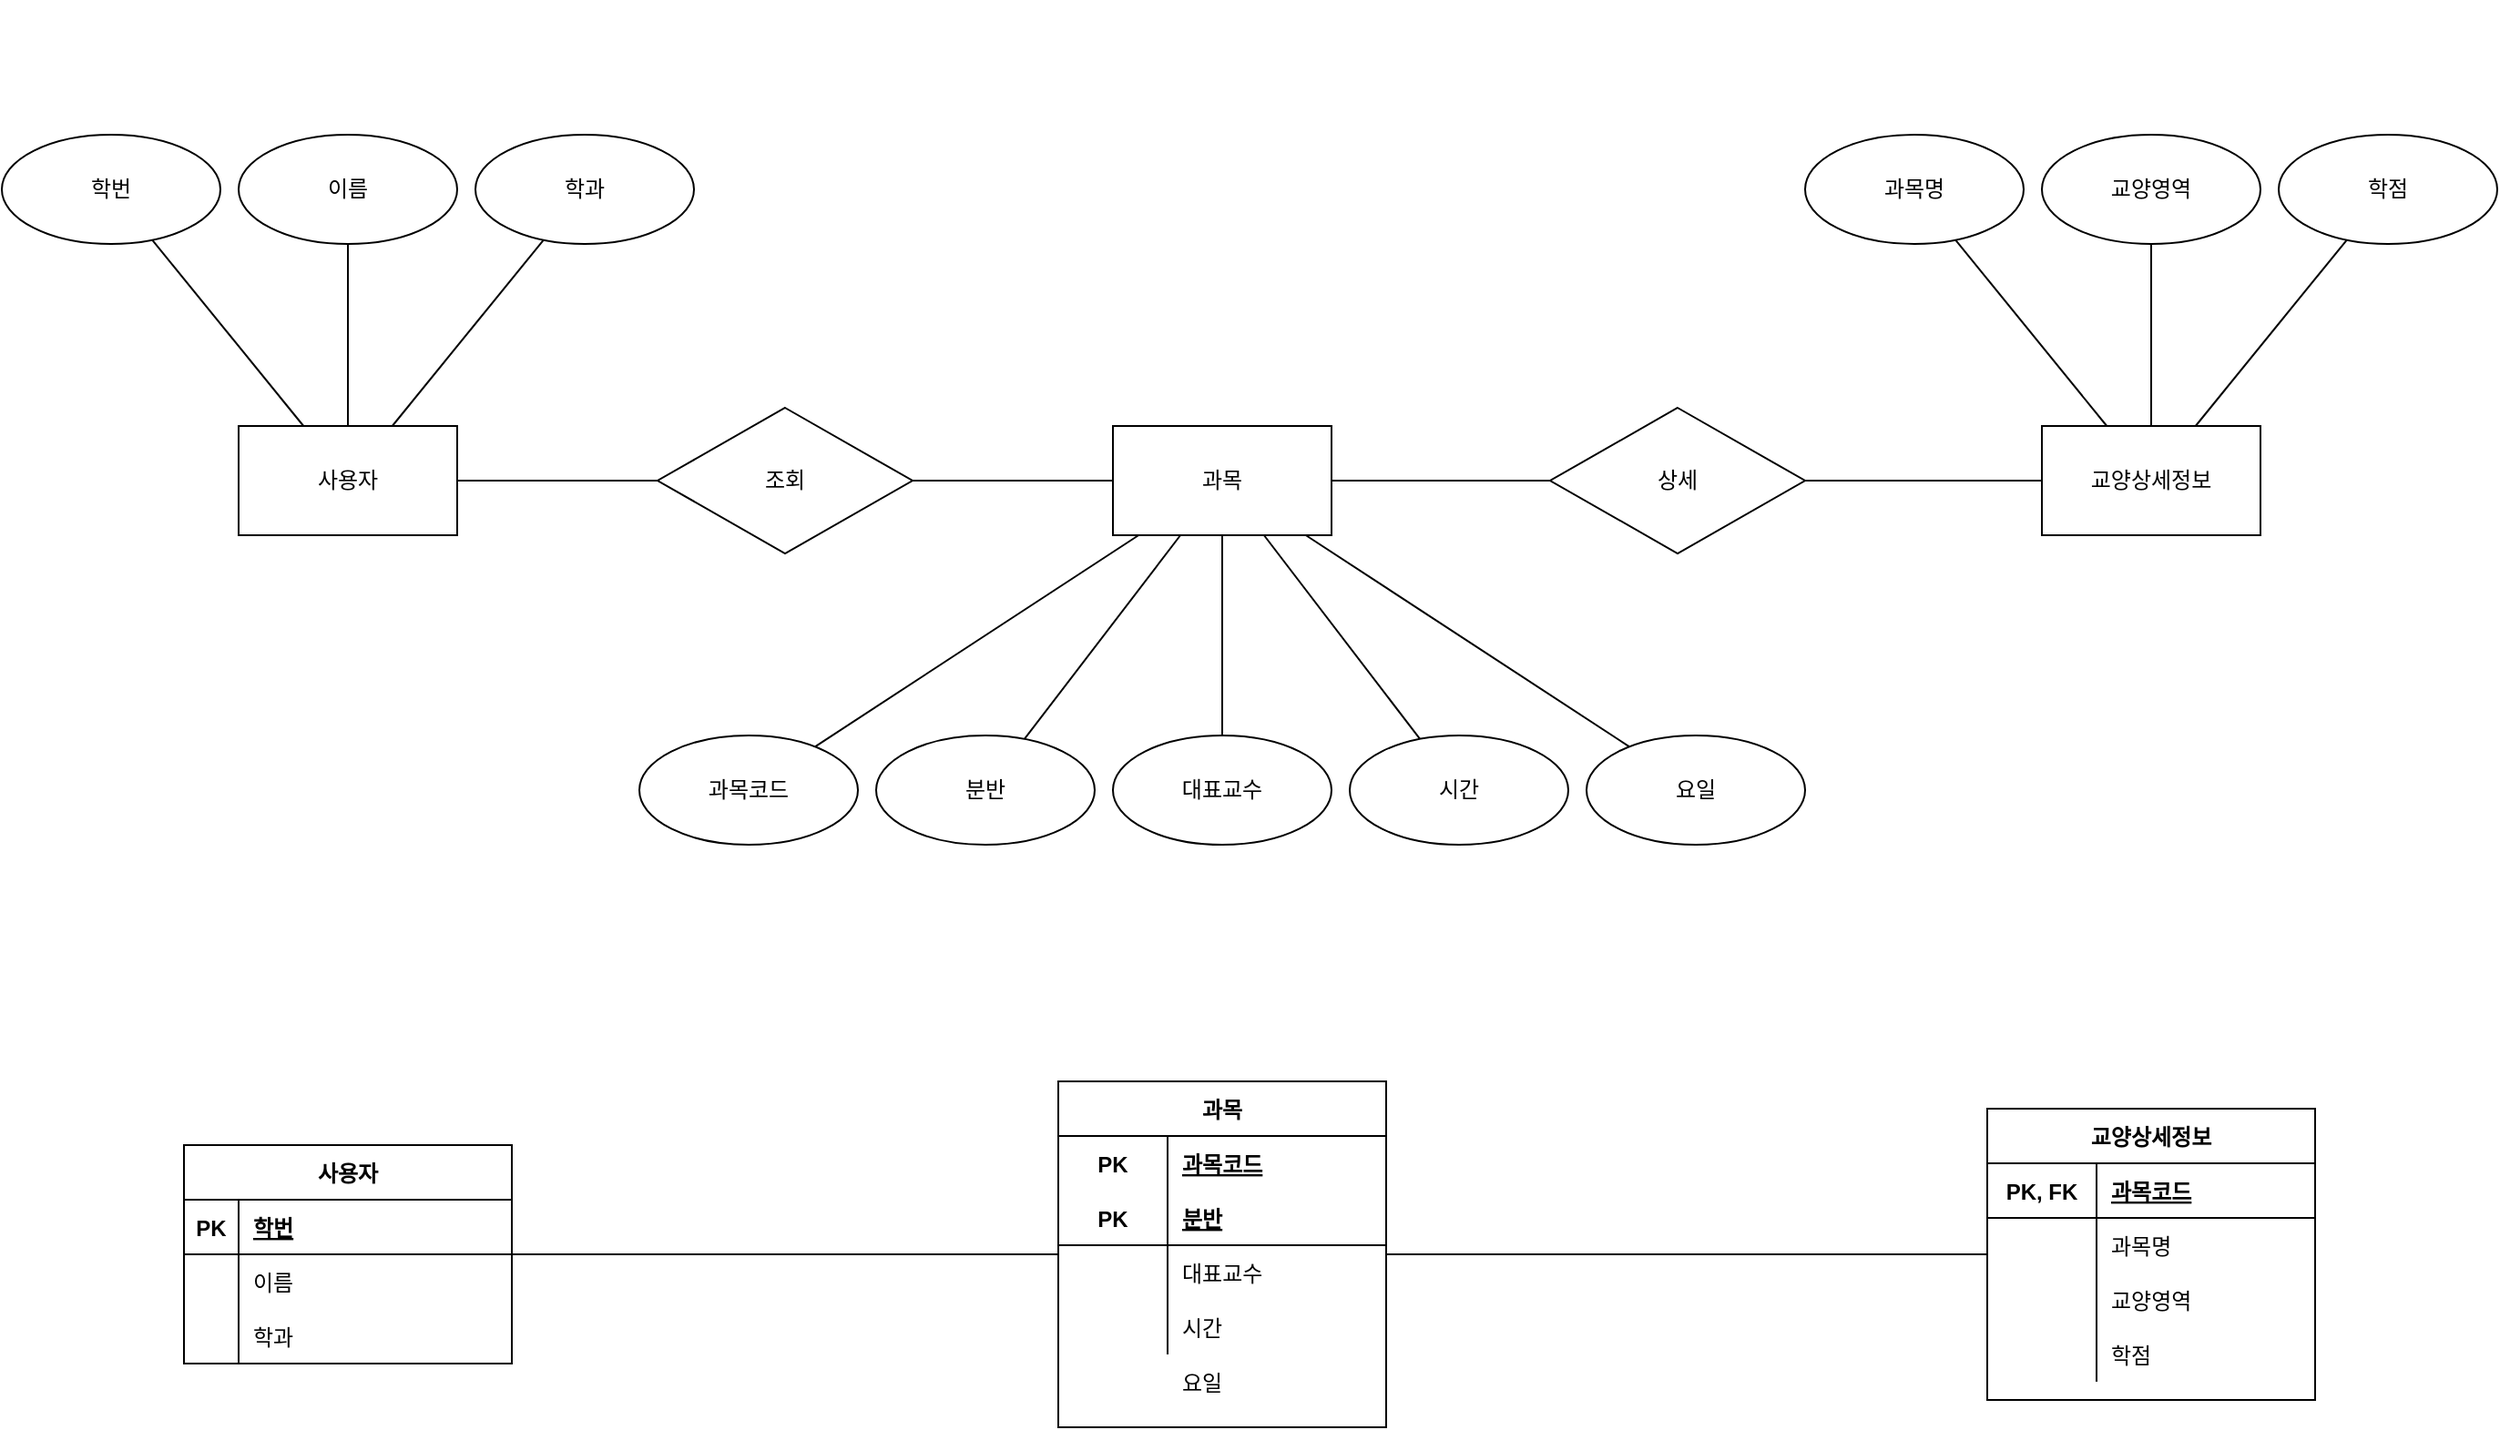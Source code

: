 <mxfile version="15.5.9" type="github">
  <diagram id="zPdTXQSxtvWJwbm5Ij7a" name="Page-1">
    <mxGraphModel dx="2031" dy="1134" grid="1" gridSize="10" guides="1" tooltips="1" connect="1" arrows="1" fold="1" page="1" pageScale="1" pageWidth="827" pageHeight="1169" math="0" shadow="0">
      <root>
        <mxCell id="0" />
        <mxCell id="1" parent="0" />
        <mxCell id="sXd-7HuucVghBjIRTJ-X-19" value="" style="rounded=0;orthogonalLoop=1;jettySize=auto;html=1;endArrow=none;endFill=0;" parent="1" source="n602I3BggCeAoN6OrdP3-2" target="sXd-7HuucVghBjIRTJ-X-18" edge="1">
          <mxGeometry relative="1" as="geometry">
            <mxPoint x="1110" y="510" as="sourcePoint" />
          </mxGeometry>
        </mxCell>
        <mxCell id="sXd-7HuucVghBjIRTJ-X-38" value="" style="edgeStyle=none;rounded=0;orthogonalLoop=1;jettySize=auto;html=1;endArrow=none;endFill=0;" parent="1" source="sXd-7HuucVghBjIRTJ-X-52" target="sXd-7HuucVghBjIRTJ-X-37" edge="1">
          <mxGeometry relative="1" as="geometry">
            <mxPoint x="-40.886" y="930" as="sourcePoint" />
          </mxGeometry>
        </mxCell>
        <mxCell id="sXd-7HuucVghBjIRTJ-X-18" value="교양영역" style="ellipse;whiteSpace=wrap;html=1;rounded=0;" parent="1" vertex="1">
          <mxGeometry x="1230" y="150" width="120" height="60" as="geometry" />
        </mxCell>
        <mxCell id="sXd-7HuucVghBjIRTJ-X-23" value="" style="rounded=0;orthogonalLoop=1;jettySize=auto;html=1;endArrow=none;endFill=0;" parent="1" source="sXd-7HuucVghBjIRTJ-X-25" target="sXd-7HuucVghBjIRTJ-X-27" edge="1">
          <mxGeometry relative="1" as="geometry" />
        </mxCell>
        <mxCell id="sXd-7HuucVghBjIRTJ-X-24" value="" style="rounded=0;orthogonalLoop=1;jettySize=auto;html=1;endArrow=none;endFill=0;" parent="1" source="sXd-7HuucVghBjIRTJ-X-25" target="sXd-7HuucVghBjIRTJ-X-28" edge="1">
          <mxGeometry relative="1" as="geometry" />
        </mxCell>
        <mxCell id="tTgizMeEn4zQ96cOiGHq-3" value="" style="edgeStyle=none;rounded=0;orthogonalLoop=1;jettySize=auto;html=1;strokeColor=default;endArrow=none;endFill=0;" parent="1" source="sXd-7HuucVghBjIRTJ-X-25" target="tTgizMeEn4zQ96cOiGHq-2" edge="1">
          <mxGeometry relative="1" as="geometry">
            <mxPoint x="320" y="340" as="targetPoint" />
          </mxGeometry>
        </mxCell>
        <mxCell id="sXd-7HuucVghBjIRTJ-X-25" value="사용자" style="rounded=0;whiteSpace=wrap;html=1;" parent="1" vertex="1">
          <mxGeometry x="240" y="310" width="120" height="60" as="geometry" />
        </mxCell>
        <mxCell id="sXd-7HuucVghBjIRTJ-X-27" value="이름" style="ellipse;whiteSpace=wrap;html=1;rounded=0;" parent="1" vertex="1">
          <mxGeometry x="240" y="150" width="120" height="60" as="geometry" />
        </mxCell>
        <mxCell id="sXd-7HuucVghBjIRTJ-X-28" value="학번" style="ellipse;whiteSpace=wrap;html=1;rounded=0;" parent="1" vertex="1">
          <mxGeometry x="110" y="150" width="120" height="60" as="geometry" />
        </mxCell>
        <mxCell id="sXd-7HuucVghBjIRTJ-X-37" value="요일" style="ellipse;whiteSpace=wrap;html=1;rounded=0;" parent="1" vertex="1">
          <mxGeometry x="980" y="480" width="120" height="60" as="geometry" />
        </mxCell>
        <mxCell id="n602I3BggCeAoN6OrdP3-12" style="rounded=0;orthogonalLoop=1;jettySize=auto;html=1;endArrow=none;endFill=0;" parent="1" source="n602I3BggCeAoN6OrdP3-2" target="n602I3BggCeAoN6OrdP3-10" edge="1">
          <mxGeometry relative="1" as="geometry">
            <mxPoint x="780" y="590" as="sourcePoint" />
          </mxGeometry>
        </mxCell>
        <mxCell id="sXd-7HuucVghBjIRTJ-X-42" style="edgeStyle=none;rounded=0;orthogonalLoop=1;jettySize=auto;html=1;exitX=0.5;exitY=1;exitDx=0;exitDy=0;" parent="1" edge="1">
          <mxGeometry relative="1" as="geometry">
            <mxPoint x="1400" y="84" as="sourcePoint" />
            <mxPoint x="1400" y="84" as="targetPoint" />
          </mxGeometry>
        </mxCell>
        <mxCell id="sXd-7HuucVghBjIRTJ-X-46" value="" style="rounded=0;orthogonalLoop=1;jettySize=auto;html=1;endArrow=none;endFill=0;" parent="1" source="n602I3BggCeAoN6OrdP3-2" target="sXd-7HuucVghBjIRTJ-X-49" edge="1">
          <mxGeometry relative="1" as="geometry">
            <mxPoint x="930" y="500" as="sourcePoint" />
          </mxGeometry>
        </mxCell>
        <mxCell id="sXd-7HuucVghBjIRTJ-X-47" value="" style="edgeStyle=none;rounded=0;orthogonalLoop=1;jettySize=auto;html=1;endArrow=none;endFill=0;" parent="1" source="sXd-7HuucVghBjIRTJ-X-52" target="sXd-7HuucVghBjIRTJ-X-50" edge="1">
          <mxGeometry relative="1" as="geometry" />
        </mxCell>
        <mxCell id="sXd-7HuucVghBjIRTJ-X-49" value="과목명" style="ellipse;whiteSpace=wrap;html=1;rounded=0;" parent="1" vertex="1">
          <mxGeometry x="1100" y="150" width="120" height="60" as="geometry" />
        </mxCell>
        <mxCell id="sXd-7HuucVghBjIRTJ-X-50" value="과목코드" style="ellipse;whiteSpace=wrap;html=1;rounded=0;" parent="1" vertex="1">
          <mxGeometry x="460" y="480" width="120" height="60" as="geometry" />
        </mxCell>
        <mxCell id="Wy11WbsUkaFN-lnlZ1S_-1" style="rounded=0;orthogonalLoop=1;jettySize=auto;html=1;endArrow=none;endFill=0;" edge="1" parent="1" source="sXd-7HuucVghBjIRTJ-X-51" target="sXd-7HuucVghBjIRTJ-X-52">
          <mxGeometry relative="1" as="geometry" />
        </mxCell>
        <mxCell id="sXd-7HuucVghBjIRTJ-X-51" value="분반" style="ellipse;whiteSpace=wrap;html=1;rounded=0;" parent="1" vertex="1">
          <mxGeometry x="590" y="480" width="120" height="60" as="geometry" />
        </mxCell>
        <mxCell id="sXd-7HuucVghBjIRTJ-X-55" value="" style="edgeStyle=none;rounded=0;orthogonalLoop=1;jettySize=auto;html=1;endArrow=none;endFill=0;" parent="1" source="sXd-7HuucVghBjIRTJ-X-52" target="sXd-7HuucVghBjIRTJ-X-54" edge="1">
          <mxGeometry relative="1" as="geometry" />
        </mxCell>
        <mxCell id="sXd-7HuucVghBjIRTJ-X-57" value="" style="edgeStyle=none;rounded=0;orthogonalLoop=1;jettySize=auto;html=1;endArrow=none;endFill=0;" parent="1" source="n602I3BggCeAoN6OrdP3-2" target="sXd-7HuucVghBjIRTJ-X-56" edge="1">
          <mxGeometry relative="1" as="geometry">
            <mxPoint x="1210" y="440" as="sourcePoint" />
          </mxGeometry>
        </mxCell>
        <mxCell id="sXd-7HuucVghBjIRTJ-X-59" value="" style="edgeStyle=none;rounded=0;orthogonalLoop=1;jettySize=auto;html=1;endArrow=none;endFill=0;" parent="1" source="sXd-7HuucVghBjIRTJ-X-52" target="sXd-7HuucVghBjIRTJ-X-58" edge="1">
          <mxGeometry relative="1" as="geometry" />
        </mxCell>
        <mxCell id="n602I3BggCeAoN6OrdP3-6" style="edgeStyle=orthogonalEdgeStyle;rounded=0;orthogonalLoop=1;jettySize=auto;html=1;endArrow=none;endFill=0;" parent="1" source="sXd-7HuucVghBjIRTJ-X-52" target="tTgizMeEn4zQ96cOiGHq-2" edge="1">
          <mxGeometry relative="1" as="geometry" />
        </mxCell>
        <mxCell id="n602I3BggCeAoN6OrdP3-11" style="edgeStyle=orthogonalEdgeStyle;rounded=0;orthogonalLoop=1;jettySize=auto;html=1;endArrow=none;endFill=0;" parent="1" source="sXd-7HuucVghBjIRTJ-X-52" target="n602I3BggCeAoN6OrdP3-10" edge="1">
          <mxGeometry relative="1" as="geometry" />
        </mxCell>
        <mxCell id="sXd-7HuucVghBjIRTJ-X-52" value="과목" style="rounded=0;whiteSpace=wrap;html=1;" parent="1" vertex="1">
          <mxGeometry x="720" y="310" width="120" height="60" as="geometry" />
        </mxCell>
        <mxCell id="sXd-7HuucVghBjIRTJ-X-53" style="edgeStyle=none;rounded=0;orthogonalLoop=1;jettySize=auto;html=1;exitX=0.5;exitY=1;exitDx=0;exitDy=0;" parent="1" source="sXd-7HuucVghBjIRTJ-X-52" target="sXd-7HuucVghBjIRTJ-X-52" edge="1">
          <mxGeometry relative="1" as="geometry" />
        </mxCell>
        <mxCell id="sXd-7HuucVghBjIRTJ-X-54" value="대표교수" style="ellipse;whiteSpace=wrap;html=1;rounded=0;" parent="1" vertex="1">
          <mxGeometry x="720" y="480" width="120" height="60" as="geometry" />
        </mxCell>
        <mxCell id="sXd-7HuucVghBjIRTJ-X-56" value="학점" style="ellipse;whiteSpace=wrap;html=1;rounded=0;" parent="1" vertex="1">
          <mxGeometry x="1360" y="150" width="120" height="60" as="geometry" />
        </mxCell>
        <mxCell id="sXd-7HuucVghBjIRTJ-X-58" value="시간" style="ellipse;whiteSpace=wrap;html=1;rounded=0;" parent="1" vertex="1">
          <mxGeometry x="850" y="480" width="120" height="60" as="geometry" />
        </mxCell>
        <mxCell id="tTgizMeEn4zQ96cOiGHq-2" value="조회" style="rhombus;whiteSpace=wrap;html=1;rounded=0;" parent="1" vertex="1">
          <mxGeometry x="470" y="300" width="140" height="80" as="geometry" />
        </mxCell>
        <mxCell id="tTgizMeEn4zQ96cOiGHq-4" style="edgeStyle=none;rounded=0;orthogonalLoop=1;jettySize=auto;html=1;exitX=0;exitY=1;exitDx=0;exitDy=0;" parent="1" edge="1">
          <mxGeometry relative="1" as="geometry">
            <mxPoint x="495" y="360" as="sourcePoint" />
            <mxPoint x="495" y="360" as="targetPoint" />
          </mxGeometry>
        </mxCell>
        <mxCell id="n602I3BggCeAoN6OrdP3-2" value="교양상세정보" style="rounded=0;whiteSpace=wrap;html=1;" parent="1" vertex="1">
          <mxGeometry x="1230" y="310" width="120" height="60" as="geometry" />
        </mxCell>
        <mxCell id="n602I3BggCeAoN6OrdP3-10" value="상세" style="rhombus;whiteSpace=wrap;html=1;" parent="1" vertex="1">
          <mxGeometry x="960" y="300" width="140" height="80" as="geometry" />
        </mxCell>
        <mxCell id="-dSLa1rwAepEpXLy1jkg-113" value="학과" style="ellipse;whiteSpace=wrap;html=1;rounded=0;" parent="1" vertex="1">
          <mxGeometry x="370" y="150" width="120" height="60" as="geometry" />
        </mxCell>
        <mxCell id="-dSLa1rwAepEpXLy1jkg-115" value="" style="rounded=0;orthogonalLoop=1;jettySize=auto;html=1;endArrow=none;endFill=0;" parent="1" source="sXd-7HuucVghBjIRTJ-X-25" target="-dSLa1rwAepEpXLy1jkg-113" edge="1">
          <mxGeometry relative="1" as="geometry">
            <mxPoint x="379.998" y="340.6" as="sourcePoint" />
            <mxPoint x="420.866" y="240.0" as="targetPoint" />
          </mxGeometry>
        </mxCell>
        <mxCell id="Wy11WbsUkaFN-lnlZ1S_-29" value="과목" style="shape=table;startSize=30;container=1;collapsible=1;childLayout=tableLayout;fixedRows=1;rowLines=0;fontStyle=1;align=center;resizeLast=1;" vertex="1" parent="1">
          <mxGeometry x="690" y="670" width="180" height="190" as="geometry" />
        </mxCell>
        <mxCell id="Wy11WbsUkaFN-lnlZ1S_-30" value="" style="shape=partialRectangle;collapsible=0;dropTarget=0;pointerEvents=0;fillColor=none;top=0;left=0;bottom=0;right=0;points=[[0,0.5],[1,0.5]];portConstraint=eastwest;" vertex="1" parent="Wy11WbsUkaFN-lnlZ1S_-29">
          <mxGeometry y="30" width="180" height="30" as="geometry" />
        </mxCell>
        <mxCell id="Wy11WbsUkaFN-lnlZ1S_-31" value="PK" style="shape=partialRectangle;connectable=0;fillColor=none;top=0;left=0;bottom=0;right=0;fontStyle=1;overflow=hidden;" vertex="1" parent="Wy11WbsUkaFN-lnlZ1S_-30">
          <mxGeometry width="60" height="30" as="geometry">
            <mxRectangle width="60" height="30" as="alternateBounds" />
          </mxGeometry>
        </mxCell>
        <mxCell id="Wy11WbsUkaFN-lnlZ1S_-32" value="과목코드" style="shape=partialRectangle;connectable=0;fillColor=none;top=0;left=0;bottom=0;right=0;align=left;spacingLeft=6;fontStyle=5;overflow=hidden;" vertex="1" parent="Wy11WbsUkaFN-lnlZ1S_-30">
          <mxGeometry x="60" width="120" height="30" as="geometry">
            <mxRectangle width="120" height="30" as="alternateBounds" />
          </mxGeometry>
        </mxCell>
        <mxCell id="Wy11WbsUkaFN-lnlZ1S_-33" value="" style="shape=partialRectangle;collapsible=0;dropTarget=0;pointerEvents=0;fillColor=none;top=0;left=0;bottom=1;right=0;points=[[0,0.5],[1,0.5]];portConstraint=eastwest;" vertex="1" parent="Wy11WbsUkaFN-lnlZ1S_-29">
          <mxGeometry y="60" width="180" height="30" as="geometry" />
        </mxCell>
        <mxCell id="Wy11WbsUkaFN-lnlZ1S_-34" value="PK" style="shape=partialRectangle;connectable=0;fillColor=none;top=0;left=0;bottom=0;right=0;fontStyle=1;overflow=hidden;" vertex="1" parent="Wy11WbsUkaFN-lnlZ1S_-33">
          <mxGeometry width="60" height="30" as="geometry">
            <mxRectangle width="60" height="30" as="alternateBounds" />
          </mxGeometry>
        </mxCell>
        <mxCell id="Wy11WbsUkaFN-lnlZ1S_-35" value="분반" style="shape=partialRectangle;connectable=0;fillColor=none;top=0;left=0;bottom=0;right=0;align=left;spacingLeft=6;fontStyle=5;overflow=hidden;" vertex="1" parent="Wy11WbsUkaFN-lnlZ1S_-33">
          <mxGeometry x="60" width="120" height="30" as="geometry">
            <mxRectangle width="120" height="30" as="alternateBounds" />
          </mxGeometry>
        </mxCell>
        <mxCell id="Wy11WbsUkaFN-lnlZ1S_-36" value="" style="shape=partialRectangle;collapsible=0;dropTarget=0;pointerEvents=0;fillColor=none;top=0;left=0;bottom=0;right=0;points=[[0,0.5],[1,0.5]];portConstraint=eastwest;" vertex="1" parent="Wy11WbsUkaFN-lnlZ1S_-29">
          <mxGeometry y="90" width="180" height="30" as="geometry" />
        </mxCell>
        <mxCell id="Wy11WbsUkaFN-lnlZ1S_-37" value="" style="shape=partialRectangle;connectable=0;fillColor=none;top=0;left=0;bottom=0;right=0;editable=1;overflow=hidden;" vertex="1" parent="Wy11WbsUkaFN-lnlZ1S_-36">
          <mxGeometry width="60" height="30" as="geometry">
            <mxRectangle width="60" height="30" as="alternateBounds" />
          </mxGeometry>
        </mxCell>
        <mxCell id="Wy11WbsUkaFN-lnlZ1S_-38" value="대표교수" style="shape=partialRectangle;connectable=0;fillColor=none;top=0;left=0;bottom=0;right=0;align=left;spacingLeft=6;overflow=hidden;" vertex="1" parent="Wy11WbsUkaFN-lnlZ1S_-36">
          <mxGeometry x="60" width="120" height="30" as="geometry">
            <mxRectangle width="120" height="30" as="alternateBounds" />
          </mxGeometry>
        </mxCell>
        <mxCell id="Wy11WbsUkaFN-lnlZ1S_-39" value="" style="shape=partialRectangle;collapsible=0;dropTarget=0;pointerEvents=0;fillColor=none;top=0;left=0;bottom=0;right=0;points=[[0,0.5],[1,0.5]];portConstraint=eastwest;" vertex="1" parent="Wy11WbsUkaFN-lnlZ1S_-29">
          <mxGeometry y="120" width="180" height="30" as="geometry" />
        </mxCell>
        <mxCell id="Wy11WbsUkaFN-lnlZ1S_-40" value="" style="shape=partialRectangle;connectable=0;fillColor=none;top=0;left=0;bottom=0;right=0;editable=1;overflow=hidden;" vertex="1" parent="Wy11WbsUkaFN-lnlZ1S_-39">
          <mxGeometry width="60" height="30" as="geometry">
            <mxRectangle width="60" height="30" as="alternateBounds" />
          </mxGeometry>
        </mxCell>
        <mxCell id="Wy11WbsUkaFN-lnlZ1S_-41" value="시간" style="shape=partialRectangle;connectable=0;fillColor=none;top=0;left=0;bottom=0;right=0;align=left;spacingLeft=6;overflow=hidden;" vertex="1" parent="Wy11WbsUkaFN-lnlZ1S_-39">
          <mxGeometry x="60" width="120" height="30" as="geometry">
            <mxRectangle width="120" height="30" as="alternateBounds" />
          </mxGeometry>
        </mxCell>
        <mxCell id="Wy11WbsUkaFN-lnlZ1S_-88" style="edgeStyle=none;rounded=0;orthogonalLoop=1;jettySize=auto;html=1;endArrow=none;endFill=0;" edge="1" parent="1" source="Wy11WbsUkaFN-lnlZ1S_-58" target="Wy11WbsUkaFN-lnlZ1S_-29">
          <mxGeometry relative="1" as="geometry" />
        </mxCell>
        <mxCell id="Wy11WbsUkaFN-lnlZ1S_-58" value="교양상세정보" style="shape=table;startSize=30;container=1;collapsible=1;childLayout=tableLayout;fixedRows=1;rowLines=0;fontStyle=1;align=center;resizeLast=1;" vertex="1" parent="1">
          <mxGeometry x="1200" y="685" width="180" height="160" as="geometry" />
        </mxCell>
        <mxCell id="Wy11WbsUkaFN-lnlZ1S_-59" value="" style="shape=partialRectangle;collapsible=0;dropTarget=0;pointerEvents=0;fillColor=none;top=0;left=0;bottom=1;right=0;points=[[0,0.5],[1,0.5]];portConstraint=eastwest;" vertex="1" parent="Wy11WbsUkaFN-lnlZ1S_-58">
          <mxGeometry y="30" width="180" height="30" as="geometry" />
        </mxCell>
        <mxCell id="Wy11WbsUkaFN-lnlZ1S_-60" value="PK, FK" style="shape=partialRectangle;connectable=0;fillColor=none;top=0;left=0;bottom=0;right=0;fontStyle=1;overflow=hidden;" vertex="1" parent="Wy11WbsUkaFN-lnlZ1S_-59">
          <mxGeometry width="60" height="30" as="geometry">
            <mxRectangle width="60" height="30" as="alternateBounds" />
          </mxGeometry>
        </mxCell>
        <mxCell id="Wy11WbsUkaFN-lnlZ1S_-61" value="과목코드" style="shape=partialRectangle;connectable=0;fillColor=none;top=0;left=0;bottom=0;right=0;align=left;spacingLeft=6;fontStyle=5;overflow=hidden;" vertex="1" parent="Wy11WbsUkaFN-lnlZ1S_-59">
          <mxGeometry x="60" width="120" height="30" as="geometry">
            <mxRectangle width="120" height="30" as="alternateBounds" />
          </mxGeometry>
        </mxCell>
        <mxCell id="Wy11WbsUkaFN-lnlZ1S_-62" value="" style="shape=partialRectangle;collapsible=0;dropTarget=0;pointerEvents=0;fillColor=none;top=0;left=0;bottom=0;right=0;points=[[0,0.5],[1,0.5]];portConstraint=eastwest;" vertex="1" parent="Wy11WbsUkaFN-lnlZ1S_-58">
          <mxGeometry y="60" width="180" height="30" as="geometry" />
        </mxCell>
        <mxCell id="Wy11WbsUkaFN-lnlZ1S_-63" value="" style="shape=partialRectangle;connectable=0;fillColor=none;top=0;left=0;bottom=0;right=0;editable=1;overflow=hidden;" vertex="1" parent="Wy11WbsUkaFN-lnlZ1S_-62">
          <mxGeometry width="60" height="30" as="geometry">
            <mxRectangle width="60" height="30" as="alternateBounds" />
          </mxGeometry>
        </mxCell>
        <mxCell id="Wy11WbsUkaFN-lnlZ1S_-64" value="과목명" style="shape=partialRectangle;connectable=0;fillColor=none;top=0;left=0;bottom=0;right=0;align=left;spacingLeft=6;overflow=hidden;" vertex="1" parent="Wy11WbsUkaFN-lnlZ1S_-62">
          <mxGeometry x="60" width="120" height="30" as="geometry">
            <mxRectangle width="120" height="30" as="alternateBounds" />
          </mxGeometry>
        </mxCell>
        <mxCell id="Wy11WbsUkaFN-lnlZ1S_-65" value="" style="shape=partialRectangle;collapsible=0;dropTarget=0;pointerEvents=0;fillColor=none;top=0;left=0;bottom=0;right=0;points=[[0,0.5],[1,0.5]];portConstraint=eastwest;" vertex="1" parent="Wy11WbsUkaFN-lnlZ1S_-58">
          <mxGeometry y="90" width="180" height="30" as="geometry" />
        </mxCell>
        <mxCell id="Wy11WbsUkaFN-lnlZ1S_-66" value="" style="shape=partialRectangle;connectable=0;fillColor=none;top=0;left=0;bottom=0;right=0;editable=1;overflow=hidden;" vertex="1" parent="Wy11WbsUkaFN-lnlZ1S_-65">
          <mxGeometry width="60" height="30" as="geometry">
            <mxRectangle width="60" height="30" as="alternateBounds" />
          </mxGeometry>
        </mxCell>
        <mxCell id="Wy11WbsUkaFN-lnlZ1S_-67" value="교양영역" style="shape=partialRectangle;connectable=0;fillColor=none;top=0;left=0;bottom=0;right=0;align=left;spacingLeft=6;overflow=hidden;" vertex="1" parent="Wy11WbsUkaFN-lnlZ1S_-65">
          <mxGeometry x="60" width="120" height="30" as="geometry">
            <mxRectangle width="120" height="30" as="alternateBounds" />
          </mxGeometry>
        </mxCell>
        <mxCell id="Wy11WbsUkaFN-lnlZ1S_-68" value="" style="shape=partialRectangle;collapsible=0;dropTarget=0;pointerEvents=0;fillColor=none;top=0;left=0;bottom=0;right=0;points=[[0,0.5],[1,0.5]];portConstraint=eastwest;" vertex="1" parent="Wy11WbsUkaFN-lnlZ1S_-58">
          <mxGeometry y="120" width="180" height="30" as="geometry" />
        </mxCell>
        <mxCell id="Wy11WbsUkaFN-lnlZ1S_-69" value="" style="shape=partialRectangle;connectable=0;fillColor=none;top=0;left=0;bottom=0;right=0;editable=1;overflow=hidden;" vertex="1" parent="Wy11WbsUkaFN-lnlZ1S_-68">
          <mxGeometry width="60" height="30" as="geometry">
            <mxRectangle width="60" height="30" as="alternateBounds" />
          </mxGeometry>
        </mxCell>
        <mxCell id="Wy11WbsUkaFN-lnlZ1S_-70" value="학점" style="shape=partialRectangle;connectable=0;fillColor=none;top=0;left=0;bottom=0;right=0;align=left;spacingLeft=6;overflow=hidden;" vertex="1" parent="Wy11WbsUkaFN-lnlZ1S_-68">
          <mxGeometry x="60" width="120" height="30" as="geometry">
            <mxRectangle width="120" height="30" as="alternateBounds" />
          </mxGeometry>
        </mxCell>
        <mxCell id="Wy11WbsUkaFN-lnlZ1S_-72" value="요일" style="shape=partialRectangle;connectable=0;fillColor=none;top=0;left=0;bottom=0;right=0;align=left;spacingLeft=6;overflow=hidden;" vertex="1" parent="1">
          <mxGeometry x="750" y="820" width="120" height="30" as="geometry">
            <mxRectangle width="120" height="30" as="alternateBounds" />
          </mxGeometry>
        </mxCell>
        <mxCell id="Wy11WbsUkaFN-lnlZ1S_-87" style="edgeStyle=none;rounded=0;orthogonalLoop=1;jettySize=auto;html=1;endArrow=none;endFill=0;" edge="1" parent="1" source="Wy11WbsUkaFN-lnlZ1S_-74" target="Wy11WbsUkaFN-lnlZ1S_-29">
          <mxGeometry relative="1" as="geometry" />
        </mxCell>
        <mxCell id="Wy11WbsUkaFN-lnlZ1S_-74" value="사용자" style="shape=table;startSize=30;container=1;collapsible=1;childLayout=tableLayout;fixedRows=1;rowLines=0;fontStyle=1;align=center;resizeLast=1;" vertex="1" parent="1">
          <mxGeometry x="210" y="705" width="180" height="120" as="geometry" />
        </mxCell>
        <mxCell id="Wy11WbsUkaFN-lnlZ1S_-75" value="" style="shape=partialRectangle;collapsible=0;dropTarget=0;pointerEvents=0;fillColor=none;top=0;left=0;bottom=1;right=0;points=[[0,0.5],[1,0.5]];portConstraint=eastwest;" vertex="1" parent="Wy11WbsUkaFN-lnlZ1S_-74">
          <mxGeometry y="30" width="180" height="30" as="geometry" />
        </mxCell>
        <mxCell id="Wy11WbsUkaFN-lnlZ1S_-76" value="PK" style="shape=partialRectangle;connectable=0;fillColor=none;top=0;left=0;bottom=0;right=0;fontStyle=1;overflow=hidden;" vertex="1" parent="Wy11WbsUkaFN-lnlZ1S_-75">
          <mxGeometry width="30" height="30" as="geometry">
            <mxRectangle width="30" height="30" as="alternateBounds" />
          </mxGeometry>
        </mxCell>
        <mxCell id="Wy11WbsUkaFN-lnlZ1S_-77" value="학번" style="shape=partialRectangle;connectable=0;fillColor=none;top=0;left=0;bottom=0;right=0;align=left;spacingLeft=6;fontStyle=5;overflow=hidden;" vertex="1" parent="Wy11WbsUkaFN-lnlZ1S_-75">
          <mxGeometry x="30" width="150" height="30" as="geometry">
            <mxRectangle width="150" height="30" as="alternateBounds" />
          </mxGeometry>
        </mxCell>
        <mxCell id="Wy11WbsUkaFN-lnlZ1S_-78" value="" style="shape=partialRectangle;collapsible=0;dropTarget=0;pointerEvents=0;fillColor=none;top=0;left=0;bottom=0;right=0;points=[[0,0.5],[1,0.5]];portConstraint=eastwest;" vertex="1" parent="Wy11WbsUkaFN-lnlZ1S_-74">
          <mxGeometry y="60" width="180" height="30" as="geometry" />
        </mxCell>
        <mxCell id="Wy11WbsUkaFN-lnlZ1S_-79" value="" style="shape=partialRectangle;connectable=0;fillColor=none;top=0;left=0;bottom=0;right=0;editable=1;overflow=hidden;" vertex="1" parent="Wy11WbsUkaFN-lnlZ1S_-78">
          <mxGeometry width="30" height="30" as="geometry">
            <mxRectangle width="30" height="30" as="alternateBounds" />
          </mxGeometry>
        </mxCell>
        <mxCell id="Wy11WbsUkaFN-lnlZ1S_-80" value="이름" style="shape=partialRectangle;connectable=0;fillColor=none;top=0;left=0;bottom=0;right=0;align=left;spacingLeft=6;overflow=hidden;" vertex="1" parent="Wy11WbsUkaFN-lnlZ1S_-78">
          <mxGeometry x="30" width="150" height="30" as="geometry">
            <mxRectangle width="150" height="30" as="alternateBounds" />
          </mxGeometry>
        </mxCell>
        <mxCell id="Wy11WbsUkaFN-lnlZ1S_-81" value="" style="shape=partialRectangle;collapsible=0;dropTarget=0;pointerEvents=0;fillColor=none;top=0;left=0;bottom=0;right=0;points=[[0,0.5],[1,0.5]];portConstraint=eastwest;" vertex="1" parent="Wy11WbsUkaFN-lnlZ1S_-74">
          <mxGeometry y="90" width="180" height="30" as="geometry" />
        </mxCell>
        <mxCell id="Wy11WbsUkaFN-lnlZ1S_-82" value="" style="shape=partialRectangle;connectable=0;fillColor=none;top=0;left=0;bottom=0;right=0;editable=1;overflow=hidden;" vertex="1" parent="Wy11WbsUkaFN-lnlZ1S_-81">
          <mxGeometry width="30" height="30" as="geometry">
            <mxRectangle width="30" height="30" as="alternateBounds" />
          </mxGeometry>
        </mxCell>
        <mxCell id="Wy11WbsUkaFN-lnlZ1S_-83" value="학과" style="shape=partialRectangle;connectable=0;fillColor=none;top=0;left=0;bottom=0;right=0;align=left;spacingLeft=6;overflow=hidden;" vertex="1" parent="Wy11WbsUkaFN-lnlZ1S_-81">
          <mxGeometry x="30" width="150" height="30" as="geometry">
            <mxRectangle width="150" height="30" as="alternateBounds" />
          </mxGeometry>
        </mxCell>
      </root>
    </mxGraphModel>
  </diagram>
</mxfile>

